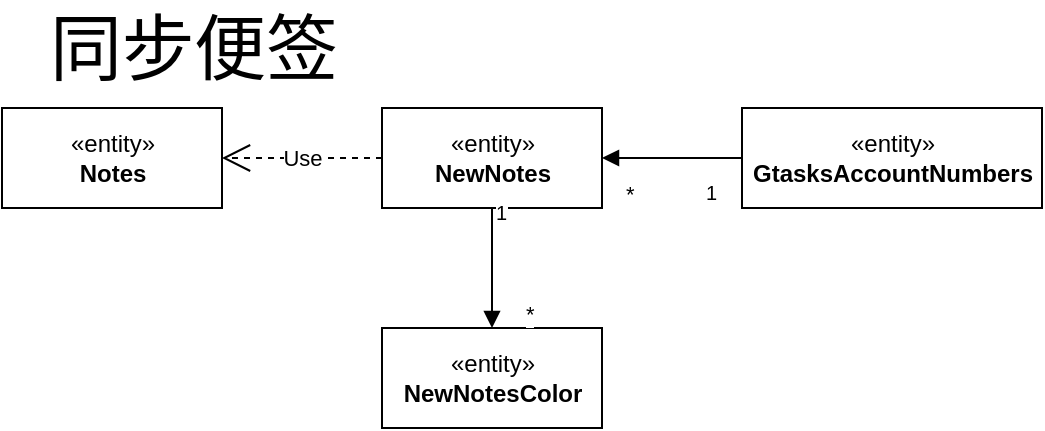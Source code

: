<mxfile version="12.2.4" pages="1"><diagram id="4NWVrJNYygtWf_2AgUsl" name="第 1 页"><mxGraphModel dx="805" dy="560" grid="1" gridSize="10" guides="1" tooltips="1" connect="1" arrows="1" fold="1" page="1" pageScale="1" pageWidth="827" pageHeight="1169" math="0" shadow="0"><root><mxCell id="0"/><mxCell id="1" parent="0"/><mxCell id="2" value="«entity»&lt;br&gt;&lt;b&gt;Notes&lt;/b&gt;" style="html=1;" parent="1" vertex="1"><mxGeometry x="120" y="100" width="110" height="50" as="geometry"/></mxCell><mxCell id="4" value="«entity»&lt;br&gt;&lt;b&gt;NewNotesColor&lt;/b&gt;" style="html=1;" parent="1" vertex="1"><mxGeometry x="310" y="210" width="110" height="50" as="geometry"/></mxCell><mxCell id="5" value="«entity»&lt;br&gt;&lt;b&gt;GtasksAccountNumbers&lt;/b&gt;" style="html=1;" parent="1" vertex="1"><mxGeometry x="490" y="100" width="150" height="50" as="geometry"/></mxCell><mxCell id="6" value="«entity»&lt;br&gt;&lt;b&gt;NewNotes&lt;/b&gt;" style="html=1;" parent="1" vertex="1"><mxGeometry x="310" y="100" width="110" height="50" as="geometry"/></mxCell><mxCell id="7" value="Use" style="endArrow=open;endSize=12;dashed=1;html=1;exitX=0;exitY=0.5;exitDx=0;exitDy=0;entryX=1;entryY=0.5;entryDx=0;entryDy=0;" parent="1" source="6" target="2" edge="1"><mxGeometry width="160" relative="1" as="geometry"><mxPoint x="170" y="290" as="sourcePoint"/><mxPoint x="330" y="290" as="targetPoint"/></mxGeometry></mxCell><mxCell id="8" value="*" style="endArrow=block;endFill=1;html=1;edgeStyle=orthogonalEdgeStyle;align=left;verticalAlign=top;exitX=0.5;exitY=1;exitDx=0;exitDy=0;entryX=0.5;entryY=0;entryDx=0;entryDy=0;" parent="1" source="6" target="4" edge="1"><mxGeometry x="0.338" y="15" relative="1" as="geometry"><mxPoint x="120" y="280" as="sourcePoint"/><mxPoint x="280" y="280" as="targetPoint"/><mxPoint as="offset"/></mxGeometry></mxCell><mxCell id="9" value="1" style="resizable=0;html=1;align=left;verticalAlign=bottom;labelBackgroundColor=#ffffff;fontSize=10;" parent="8" connectable="0" vertex="1"><mxGeometry x="-1" relative="1" as="geometry"><mxPoint y="10" as="offset"/></mxGeometry></mxCell><mxCell id="10" value="*" style="endArrow=block;endFill=1;html=1;edgeStyle=orthogonalEdgeStyle;align=left;verticalAlign=top;entryX=1;entryY=0.5;entryDx=0;entryDy=0;exitX=0;exitY=0.5;exitDx=0;exitDy=0;" parent="1" source="5" target="6" edge="1"><mxGeometry x="0.711" y="5" relative="1" as="geometry"><mxPoint x="460" y="100" as="sourcePoint"/><mxPoint x="375.143" y="219.857" as="targetPoint"/><mxPoint as="offset"/></mxGeometry></mxCell><mxCell id="11" value="1" style="resizable=0;html=1;align=left;verticalAlign=bottom;labelBackgroundColor=#ffffff;fontSize=10;" parent="10" connectable="0" vertex="1"><mxGeometry x="-1" relative="1" as="geometry"><mxPoint x="-20" y="25" as="offset"/></mxGeometry></mxCell><mxCell id="14" value="&lt;font style=&quot;font-size: 36px&quot;&gt;同步便签&lt;/font&gt;" style="text;html=1;resizable=0;points=[];autosize=1;align=left;verticalAlign=top;spacingTop=-4;" parent="1" vertex="1"><mxGeometry x="142" y="46" width="160" height="20" as="geometry"/></mxCell></root></mxGraphModel></diagram></mxfile>